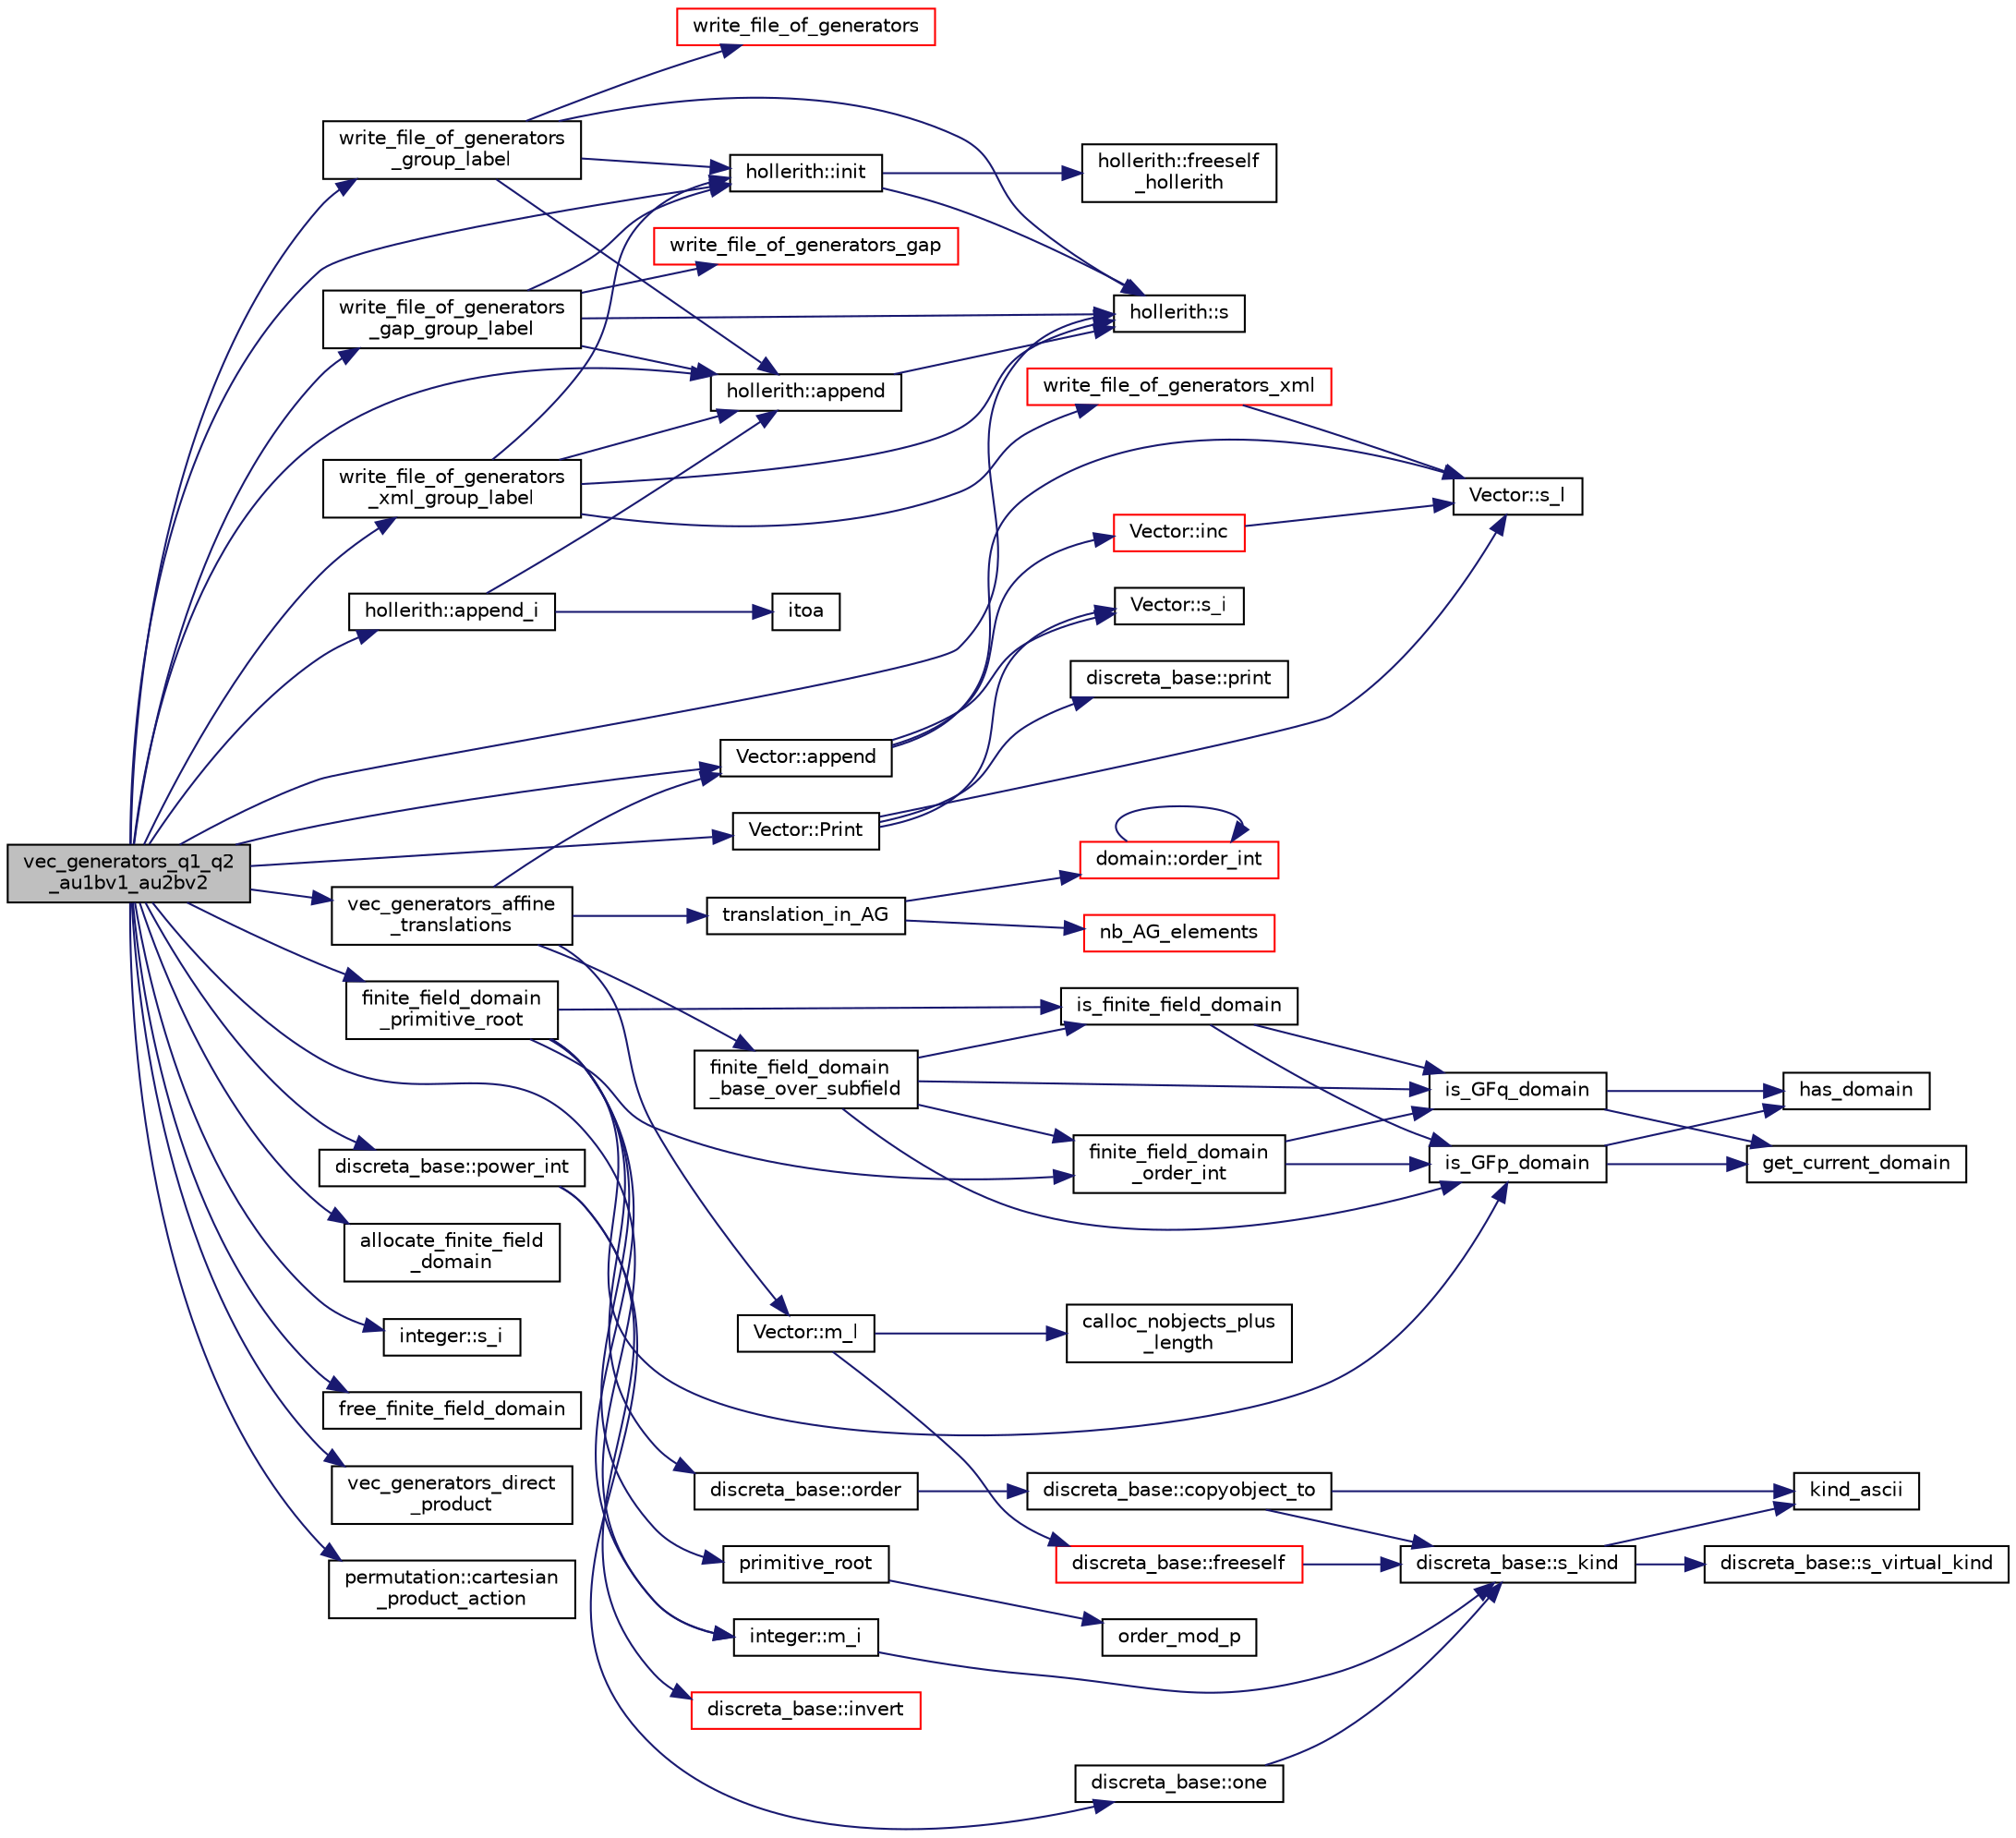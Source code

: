 digraph "vec_generators_q1_q2_au1bv1_au2bv2"
{
  edge [fontname="Helvetica",fontsize="10",labelfontname="Helvetica",labelfontsize="10"];
  node [fontname="Helvetica",fontsize="10",shape=record];
  rankdir="LR";
  Node12493 [label="vec_generators_q1_q2\l_au1bv1_au2bv2",height=0.2,width=0.4,color="black", fillcolor="grey75", style="filled", fontcolor="black"];
  Node12493 -> Node12494 [color="midnightblue",fontsize="10",style="solid",fontname="Helvetica"];
  Node12494 [label="hollerith::init",height=0.2,width=0.4,color="black", fillcolor="white", style="filled",URL="$d8/d99/classhollerith.html#af51ae7b943056db367f3c205a5a1cc4b"];
  Node12494 -> Node12495 [color="midnightblue",fontsize="10",style="solid",fontname="Helvetica"];
  Node12495 [label="hollerith::freeself\l_hollerith",height=0.2,width=0.4,color="black", fillcolor="white", style="filled",URL="$d8/d99/classhollerith.html#a240d1b30780c9e09323d0b3ad5e2d1f7"];
  Node12494 -> Node12496 [color="midnightblue",fontsize="10",style="solid",fontname="Helvetica"];
  Node12496 [label="hollerith::s",height=0.2,width=0.4,color="black", fillcolor="white", style="filled",URL="$d8/d99/classhollerith.html#af61fce2d06f211b25fe3838e4dfee77a"];
  Node12493 -> Node12497 [color="midnightblue",fontsize="10",style="solid",fontname="Helvetica"];
  Node12497 [label="hollerith::append_i",height=0.2,width=0.4,color="black", fillcolor="white", style="filled",URL="$d8/d99/classhollerith.html#a5df988b4cf3eb66b5645115abeab5782"];
  Node12497 -> Node12498 [color="midnightblue",fontsize="10",style="solid",fontname="Helvetica"];
  Node12498 [label="itoa",height=0.2,width=0.4,color="black", fillcolor="white", style="filled",URL="$d5/db4/io__and__os_8h.html#acca9a4a13b42b2dddb7eff18775baa11"];
  Node12497 -> Node12499 [color="midnightblue",fontsize="10",style="solid",fontname="Helvetica"];
  Node12499 [label="hollerith::append",height=0.2,width=0.4,color="black", fillcolor="white", style="filled",URL="$d8/d99/classhollerith.html#a778dd63885a4e3a4e2fb829165c32632"];
  Node12499 -> Node12496 [color="midnightblue",fontsize="10",style="solid",fontname="Helvetica"];
  Node12493 -> Node12499 [color="midnightblue",fontsize="10",style="solid",fontname="Helvetica"];
  Node12493 -> Node12500 [color="midnightblue",fontsize="10",style="solid",fontname="Helvetica"];
  Node12500 [label="allocate_finite_field\l_domain",height=0.2,width=0.4,color="black", fillcolor="white", style="filled",URL="$d9/d60/discreta_8h.html#a2eea8f610abf6ec2338fe7d05d22c47c"];
  Node12493 -> Node12501 [color="midnightblue",fontsize="10",style="solid",fontname="Helvetica"];
  Node12501 [label="vec_generators_affine\l_translations",height=0.2,width=0.4,color="black", fillcolor="white", style="filled",URL="$d0/dd3/perm__group__gens_8_c.html#a7823a00ce1bf9cd69d1f9543e594e0e6"];
  Node12501 -> Node12502 [color="midnightblue",fontsize="10",style="solid",fontname="Helvetica"];
  Node12502 [label="Vector::m_l",height=0.2,width=0.4,color="black", fillcolor="white", style="filled",URL="$d5/db2/class_vector.html#a00f5520c2a6b4f5282a1a8bcf8ea74eb"];
  Node12502 -> Node12503 [color="midnightblue",fontsize="10",style="solid",fontname="Helvetica"];
  Node12503 [label="discreta_base::freeself",height=0.2,width=0.4,color="red", fillcolor="white", style="filled",URL="$d7/d71/classdiscreta__base.html#a9a3c9501a562293b5667c11b9174d6e5"];
  Node12503 -> Node12506 [color="midnightblue",fontsize="10",style="solid",fontname="Helvetica"];
  Node12506 [label="discreta_base::s_kind",height=0.2,width=0.4,color="black", fillcolor="white", style="filled",URL="$d7/d71/classdiscreta__base.html#a8a830025c74adbbc3362418a7c2ba157"];
  Node12506 -> Node12507 [color="midnightblue",fontsize="10",style="solid",fontname="Helvetica"];
  Node12507 [label="discreta_base::s_virtual_kind",height=0.2,width=0.4,color="black", fillcolor="white", style="filled",URL="$d7/d71/classdiscreta__base.html#a52778a6d6943a468be083d0785d418fb"];
  Node12506 -> Node12508 [color="midnightblue",fontsize="10",style="solid",fontname="Helvetica"];
  Node12508 [label="kind_ascii",height=0.2,width=0.4,color="black", fillcolor="white", style="filled",URL="$d9/d60/discreta_8h.html#ad0ce825a9f29bc6cec27e1b64cfe27bf"];
  Node12502 -> Node12550 [color="midnightblue",fontsize="10",style="solid",fontname="Helvetica"];
  Node12550 [label="calloc_nobjects_plus\l_length",height=0.2,width=0.4,color="black", fillcolor="white", style="filled",URL="$d9/d60/discreta_8h.html#a71599d54c8c17dfa065a363f5cdd0aa4"];
  Node12501 -> Node12551 [color="midnightblue",fontsize="10",style="solid",fontname="Helvetica"];
  Node12551 [label="finite_field_domain\l_base_over_subfield",height=0.2,width=0.4,color="black", fillcolor="white", style="filled",URL="$d9/d60/discreta_8h.html#abe355695b9ac715e7ac5fdd804f4079d"];
  Node12551 -> Node12552 [color="midnightblue",fontsize="10",style="solid",fontname="Helvetica"];
  Node12552 [label="is_finite_field_domain",height=0.2,width=0.4,color="black", fillcolor="white", style="filled",URL="$db/d2f/domain_8_c.html#a77d0ace35941cfe84035c9a060972b2a"];
  Node12552 -> Node12553 [color="midnightblue",fontsize="10",style="solid",fontname="Helvetica"];
  Node12553 [label="is_GFp_domain",height=0.2,width=0.4,color="black", fillcolor="white", style="filled",URL="$db/d2f/domain_8_c.html#ab75527270302df466fc6f6e355775c13"];
  Node12553 -> Node12554 [color="midnightblue",fontsize="10",style="solid",fontname="Helvetica"];
  Node12554 [label="has_domain",height=0.2,width=0.4,color="black", fillcolor="white", style="filled",URL="$db/d2f/domain_8_c.html#af7df1c554310c6214b2900bf6ca7ac81"];
  Node12553 -> Node12555 [color="midnightblue",fontsize="10",style="solid",fontname="Helvetica"];
  Node12555 [label="get_current_domain",height=0.2,width=0.4,color="black", fillcolor="white", style="filled",URL="$db/d2f/domain_8_c.html#a80481fde3a59aaeeb648f8c5392269f7"];
  Node12552 -> Node12556 [color="midnightblue",fontsize="10",style="solid",fontname="Helvetica"];
  Node12556 [label="is_GFq_domain",height=0.2,width=0.4,color="black", fillcolor="white", style="filled",URL="$db/d2f/domain_8_c.html#af695b4599bda7a0400772172c9eeff64"];
  Node12556 -> Node12554 [color="midnightblue",fontsize="10",style="solid",fontname="Helvetica"];
  Node12556 -> Node12555 [color="midnightblue",fontsize="10",style="solid",fontname="Helvetica"];
  Node12551 -> Node12557 [color="midnightblue",fontsize="10",style="solid",fontname="Helvetica"];
  Node12557 [label="finite_field_domain\l_order_int",height=0.2,width=0.4,color="black", fillcolor="white", style="filled",URL="$db/d2f/domain_8_c.html#a377eb55f39803977750d92e3eaf7af26"];
  Node12557 -> Node12553 [color="midnightblue",fontsize="10",style="solid",fontname="Helvetica"];
  Node12557 -> Node12556 [color="midnightblue",fontsize="10",style="solid",fontname="Helvetica"];
  Node12551 -> Node12553 [color="midnightblue",fontsize="10",style="solid",fontname="Helvetica"];
  Node12551 -> Node12556 [color="midnightblue",fontsize="10",style="solid",fontname="Helvetica"];
  Node12501 -> Node12558 [color="midnightblue",fontsize="10",style="solid",fontname="Helvetica"];
  Node12558 [label="translation_in_AG",height=0.2,width=0.4,color="black", fillcolor="white", style="filled",URL="$d9/d60/discreta_8h.html#ac805a17cf57e334b24457fab41a7da4d"];
  Node12558 -> Node12559 [color="midnightblue",fontsize="10",style="solid",fontname="Helvetica"];
  Node12559 [label="domain::order_int",height=0.2,width=0.4,color="red", fillcolor="white", style="filled",URL="$de/d3b/classdomain.html#aa8dcedfd93e3a8db0069a08b9f0bfff7"];
  Node12559 -> Node12559 [color="midnightblue",fontsize="10",style="solid",fontname="Helvetica"];
  Node12558 -> Node12568 [color="midnightblue",fontsize="10",style="solid",fontname="Helvetica"];
  Node12568 [label="nb_AG_elements",height=0.2,width=0.4,color="red", fillcolor="white", style="filled",URL="$d4/d67/geometry_8h.html#ab9de2574dd403dd453a0d35107f684f5"];
  Node12501 -> Node12569 [color="midnightblue",fontsize="10",style="solid",fontname="Helvetica"];
  Node12569 [label="Vector::append",height=0.2,width=0.4,color="black", fillcolor="white", style="filled",URL="$d5/db2/class_vector.html#aec80be90cd2cbfe79267220113b679c4"];
  Node12569 -> Node12563 [color="midnightblue",fontsize="10",style="solid",fontname="Helvetica"];
  Node12563 [label="Vector::s_l",height=0.2,width=0.4,color="black", fillcolor="white", style="filled",URL="$d5/db2/class_vector.html#ad2dc082288f858d22a528832289e0704"];
  Node12569 -> Node12570 [color="midnightblue",fontsize="10",style="solid",fontname="Helvetica"];
  Node12570 [label="Vector::inc",height=0.2,width=0.4,color="red", fillcolor="white", style="filled",URL="$d5/db2/class_vector.html#a5f6fe0531bc3d9829becd8503e4156a3"];
  Node12570 -> Node12563 [color="midnightblue",fontsize="10",style="solid",fontname="Helvetica"];
  Node12569 -> Node12564 [color="midnightblue",fontsize="10",style="solid",fontname="Helvetica"];
  Node12564 [label="Vector::s_i",height=0.2,width=0.4,color="black", fillcolor="white", style="filled",URL="$d5/db2/class_vector.html#a1c4fe1752523df8119f70dd550244871"];
  Node12493 -> Node12594 [color="midnightblue",fontsize="10",style="solid",fontname="Helvetica"];
  Node12594 [label="finite_field_domain\l_primitive_root",height=0.2,width=0.4,color="black", fillcolor="white", style="filled",URL="$d9/d60/discreta_8h.html#a555c8e00dea5b275e2b31616e8fc1116"];
  Node12594 -> Node12552 [color="midnightblue",fontsize="10",style="solid",fontname="Helvetica"];
  Node12594 -> Node12557 [color="midnightblue",fontsize="10",style="solid",fontname="Helvetica"];
  Node12594 -> Node12553 [color="midnightblue",fontsize="10",style="solid",fontname="Helvetica"];
  Node12594 -> Node12595 [color="midnightblue",fontsize="10",style="solid",fontname="Helvetica"];
  Node12595 [label="primitive_root",height=0.2,width=0.4,color="black", fillcolor="white", style="filled",URL="$de/dc5/algebra__and__number__theory_8h.html#a0b6f7619d12ff2c4e60b852b820b0972"];
  Node12595 -> Node12596 [color="midnightblue",fontsize="10",style="solid",fontname="Helvetica"];
  Node12596 [label="order_mod_p",height=0.2,width=0.4,color="black", fillcolor="white", style="filled",URL="$df/dda/number__theory_8_c.html#aa38aa7e68ab81726a4462995135456b2"];
  Node12594 -> Node12597 [color="midnightblue",fontsize="10",style="solid",fontname="Helvetica"];
  Node12597 [label="integer::m_i",height=0.2,width=0.4,color="black", fillcolor="white", style="filled",URL="$d0/de5/classinteger.html#a869091f0a0f35f5354c8c4a70250e8a9"];
  Node12597 -> Node12506 [color="midnightblue",fontsize="10",style="solid",fontname="Helvetica"];
  Node12594 -> Node12598 [color="midnightblue",fontsize="10",style="solid",fontname="Helvetica"];
  Node12598 [label="discreta_base::order",height=0.2,width=0.4,color="black", fillcolor="white", style="filled",URL="$d7/d71/classdiscreta__base.html#a4ce6b54534e4882c48c051c03ac76e52"];
  Node12598 -> Node12599 [color="midnightblue",fontsize="10",style="solid",fontname="Helvetica"];
  Node12599 [label="discreta_base::copyobject_to",height=0.2,width=0.4,color="black", fillcolor="white", style="filled",URL="$d7/d71/classdiscreta__base.html#a33180628d9ced231267229b3564790f3"];
  Node12599 -> Node12506 [color="midnightblue",fontsize="10",style="solid",fontname="Helvetica"];
  Node12599 -> Node12508 [color="midnightblue",fontsize="10",style="solid",fontname="Helvetica"];
  Node12493 -> Node12597 [color="midnightblue",fontsize="10",style="solid",fontname="Helvetica"];
  Node12493 -> Node12600 [color="midnightblue",fontsize="10",style="solid",fontname="Helvetica"];
  Node12600 [label="discreta_base::power_int",height=0.2,width=0.4,color="black", fillcolor="white", style="filled",URL="$d7/d71/classdiscreta__base.html#a4b7be615dfc1a72b6c6a623325e77628"];
  Node12600 -> Node12601 [color="midnightblue",fontsize="10",style="solid",fontname="Helvetica"];
  Node12601 [label="discreta_base::invert",height=0.2,width=0.4,color="red", fillcolor="white", style="filled",URL="$d7/d71/classdiscreta__base.html#a3c415a064ce76e183f000912875dea74"];
  Node12600 -> Node12603 [color="midnightblue",fontsize="10",style="solid",fontname="Helvetica"];
  Node12603 [label="discreta_base::one",height=0.2,width=0.4,color="black", fillcolor="white", style="filled",URL="$d7/d71/classdiscreta__base.html#a6f5d6422a0040950415db30e39dafd19"];
  Node12603 -> Node12506 [color="midnightblue",fontsize="10",style="solid",fontname="Helvetica"];
  Node12493 -> Node12561 [color="midnightblue",fontsize="10",style="solid",fontname="Helvetica"];
  Node12561 [label="integer::s_i",height=0.2,width=0.4,color="black", fillcolor="white", style="filled",URL="$d0/de5/classinteger.html#adf28e9f94d4c844adaa950deeb80b904"];
  Node12493 -> Node12604 [color="midnightblue",fontsize="10",style="solid",fontname="Helvetica"];
  Node12604 [label="free_finite_field_domain",height=0.2,width=0.4,color="black", fillcolor="white", style="filled",URL="$d9/d60/discreta_8h.html#ada09fec3ddf0e1929a2dacac6586dc53"];
  Node12493 -> Node12605 [color="midnightblue",fontsize="10",style="solid",fontname="Helvetica"];
  Node12605 [label="Vector::Print",height=0.2,width=0.4,color="black", fillcolor="white", style="filled",URL="$d5/db2/class_vector.html#ad789b6ce88fd8954c0df815f92d8f7eb"];
  Node12605 -> Node12563 [color="midnightblue",fontsize="10",style="solid",fontname="Helvetica"];
  Node12605 -> Node12564 [color="midnightblue",fontsize="10",style="solid",fontname="Helvetica"];
  Node12605 -> Node12606 [color="midnightblue",fontsize="10",style="solid",fontname="Helvetica"];
  Node12606 [label="discreta_base::print",height=0.2,width=0.4,color="black", fillcolor="white", style="filled",URL="$d7/d71/classdiscreta__base.html#a036e48bc058347046fc9b73dd0951478"];
  Node12493 -> Node12607 [color="midnightblue",fontsize="10",style="solid",fontname="Helvetica"];
  Node12607 [label="vec_generators_direct\l_product",height=0.2,width=0.4,color="black", fillcolor="white", style="filled",URL="$d0/dd3/perm__group__gens_8_c.html#a341c284927a6c274b1d05fe365ea3354"];
  Node12493 -> Node12608 [color="midnightblue",fontsize="10",style="solid",fontname="Helvetica"];
  Node12608 [label="permutation::cartesian\l_product_action",height=0.2,width=0.4,color="black", fillcolor="white", style="filled",URL="$d0/d08/classpermutation.html#ad4e25c696e47457b84481f528a4d4d8e"];
  Node12493 -> Node12569 [color="midnightblue",fontsize="10",style="solid",fontname="Helvetica"];
  Node12493 -> Node12609 [color="midnightblue",fontsize="10",style="solid",fontname="Helvetica"];
  Node12609 [label="write_file_of_generators\l_xml_group_label",height=0.2,width=0.4,color="black", fillcolor="white", style="filled",URL="$d0/dd3/perm__group__gens_8_c.html#a937affd15a6c49ebf8cd5118198fe5a4"];
  Node12609 -> Node12494 [color="midnightblue",fontsize="10",style="solid",fontname="Helvetica"];
  Node12609 -> Node12499 [color="midnightblue",fontsize="10",style="solid",fontname="Helvetica"];
  Node12609 -> Node12610 [color="midnightblue",fontsize="10",style="solid",fontname="Helvetica"];
  Node12610 [label="write_file_of_generators_xml",height=0.2,width=0.4,color="red", fillcolor="white", style="filled",URL="$d0/dd3/perm__group__gens_8_c.html#afdd96b23ffd162968dc51417edd6b516"];
  Node12610 -> Node12563 [color="midnightblue",fontsize="10",style="solid",fontname="Helvetica"];
  Node12609 -> Node12496 [color="midnightblue",fontsize="10",style="solid",fontname="Helvetica"];
  Node12493 -> Node12496 [color="midnightblue",fontsize="10",style="solid",fontname="Helvetica"];
  Node12493 -> Node12613 [color="midnightblue",fontsize="10",style="solid",fontname="Helvetica"];
  Node12613 [label="write_file_of_generators\l_group_label",height=0.2,width=0.4,color="black", fillcolor="white", style="filled",URL="$d0/dd3/perm__group__gens_8_c.html#ae43736cf13bd458db457ffee9f2dc141"];
  Node12613 -> Node12494 [color="midnightblue",fontsize="10",style="solid",fontname="Helvetica"];
  Node12613 -> Node12499 [color="midnightblue",fontsize="10",style="solid",fontname="Helvetica"];
  Node12613 -> Node12614 [color="midnightblue",fontsize="10",style="solid",fontname="Helvetica"];
  Node12614 [label="write_file_of_generators",height=0.2,width=0.4,color="red", fillcolor="white", style="filled",URL="$d0/dd3/perm__group__gens_8_c.html#a54e6e8eb88549e0cfefe641653e84715"];
  Node12613 -> Node12496 [color="midnightblue",fontsize="10",style="solid",fontname="Helvetica"];
  Node12493 -> Node12616 [color="midnightblue",fontsize="10",style="solid",fontname="Helvetica"];
  Node12616 [label="write_file_of_generators\l_gap_group_label",height=0.2,width=0.4,color="black", fillcolor="white", style="filled",URL="$d0/dd3/perm__group__gens_8_c.html#ae58a2cfa50029df04a015a6c9e529ea9"];
  Node12616 -> Node12494 [color="midnightblue",fontsize="10",style="solid",fontname="Helvetica"];
  Node12616 -> Node12499 [color="midnightblue",fontsize="10",style="solid",fontname="Helvetica"];
  Node12616 -> Node12617 [color="midnightblue",fontsize="10",style="solid",fontname="Helvetica"];
  Node12617 [label="write_file_of_generators_gap",height=0.2,width=0.4,color="red", fillcolor="white", style="filled",URL="$d0/dd3/perm__group__gens_8_c.html#a75e679cabe7c7178aee2378f15d15e34"];
  Node12616 -> Node12496 [color="midnightblue",fontsize="10",style="solid",fontname="Helvetica"];
}
